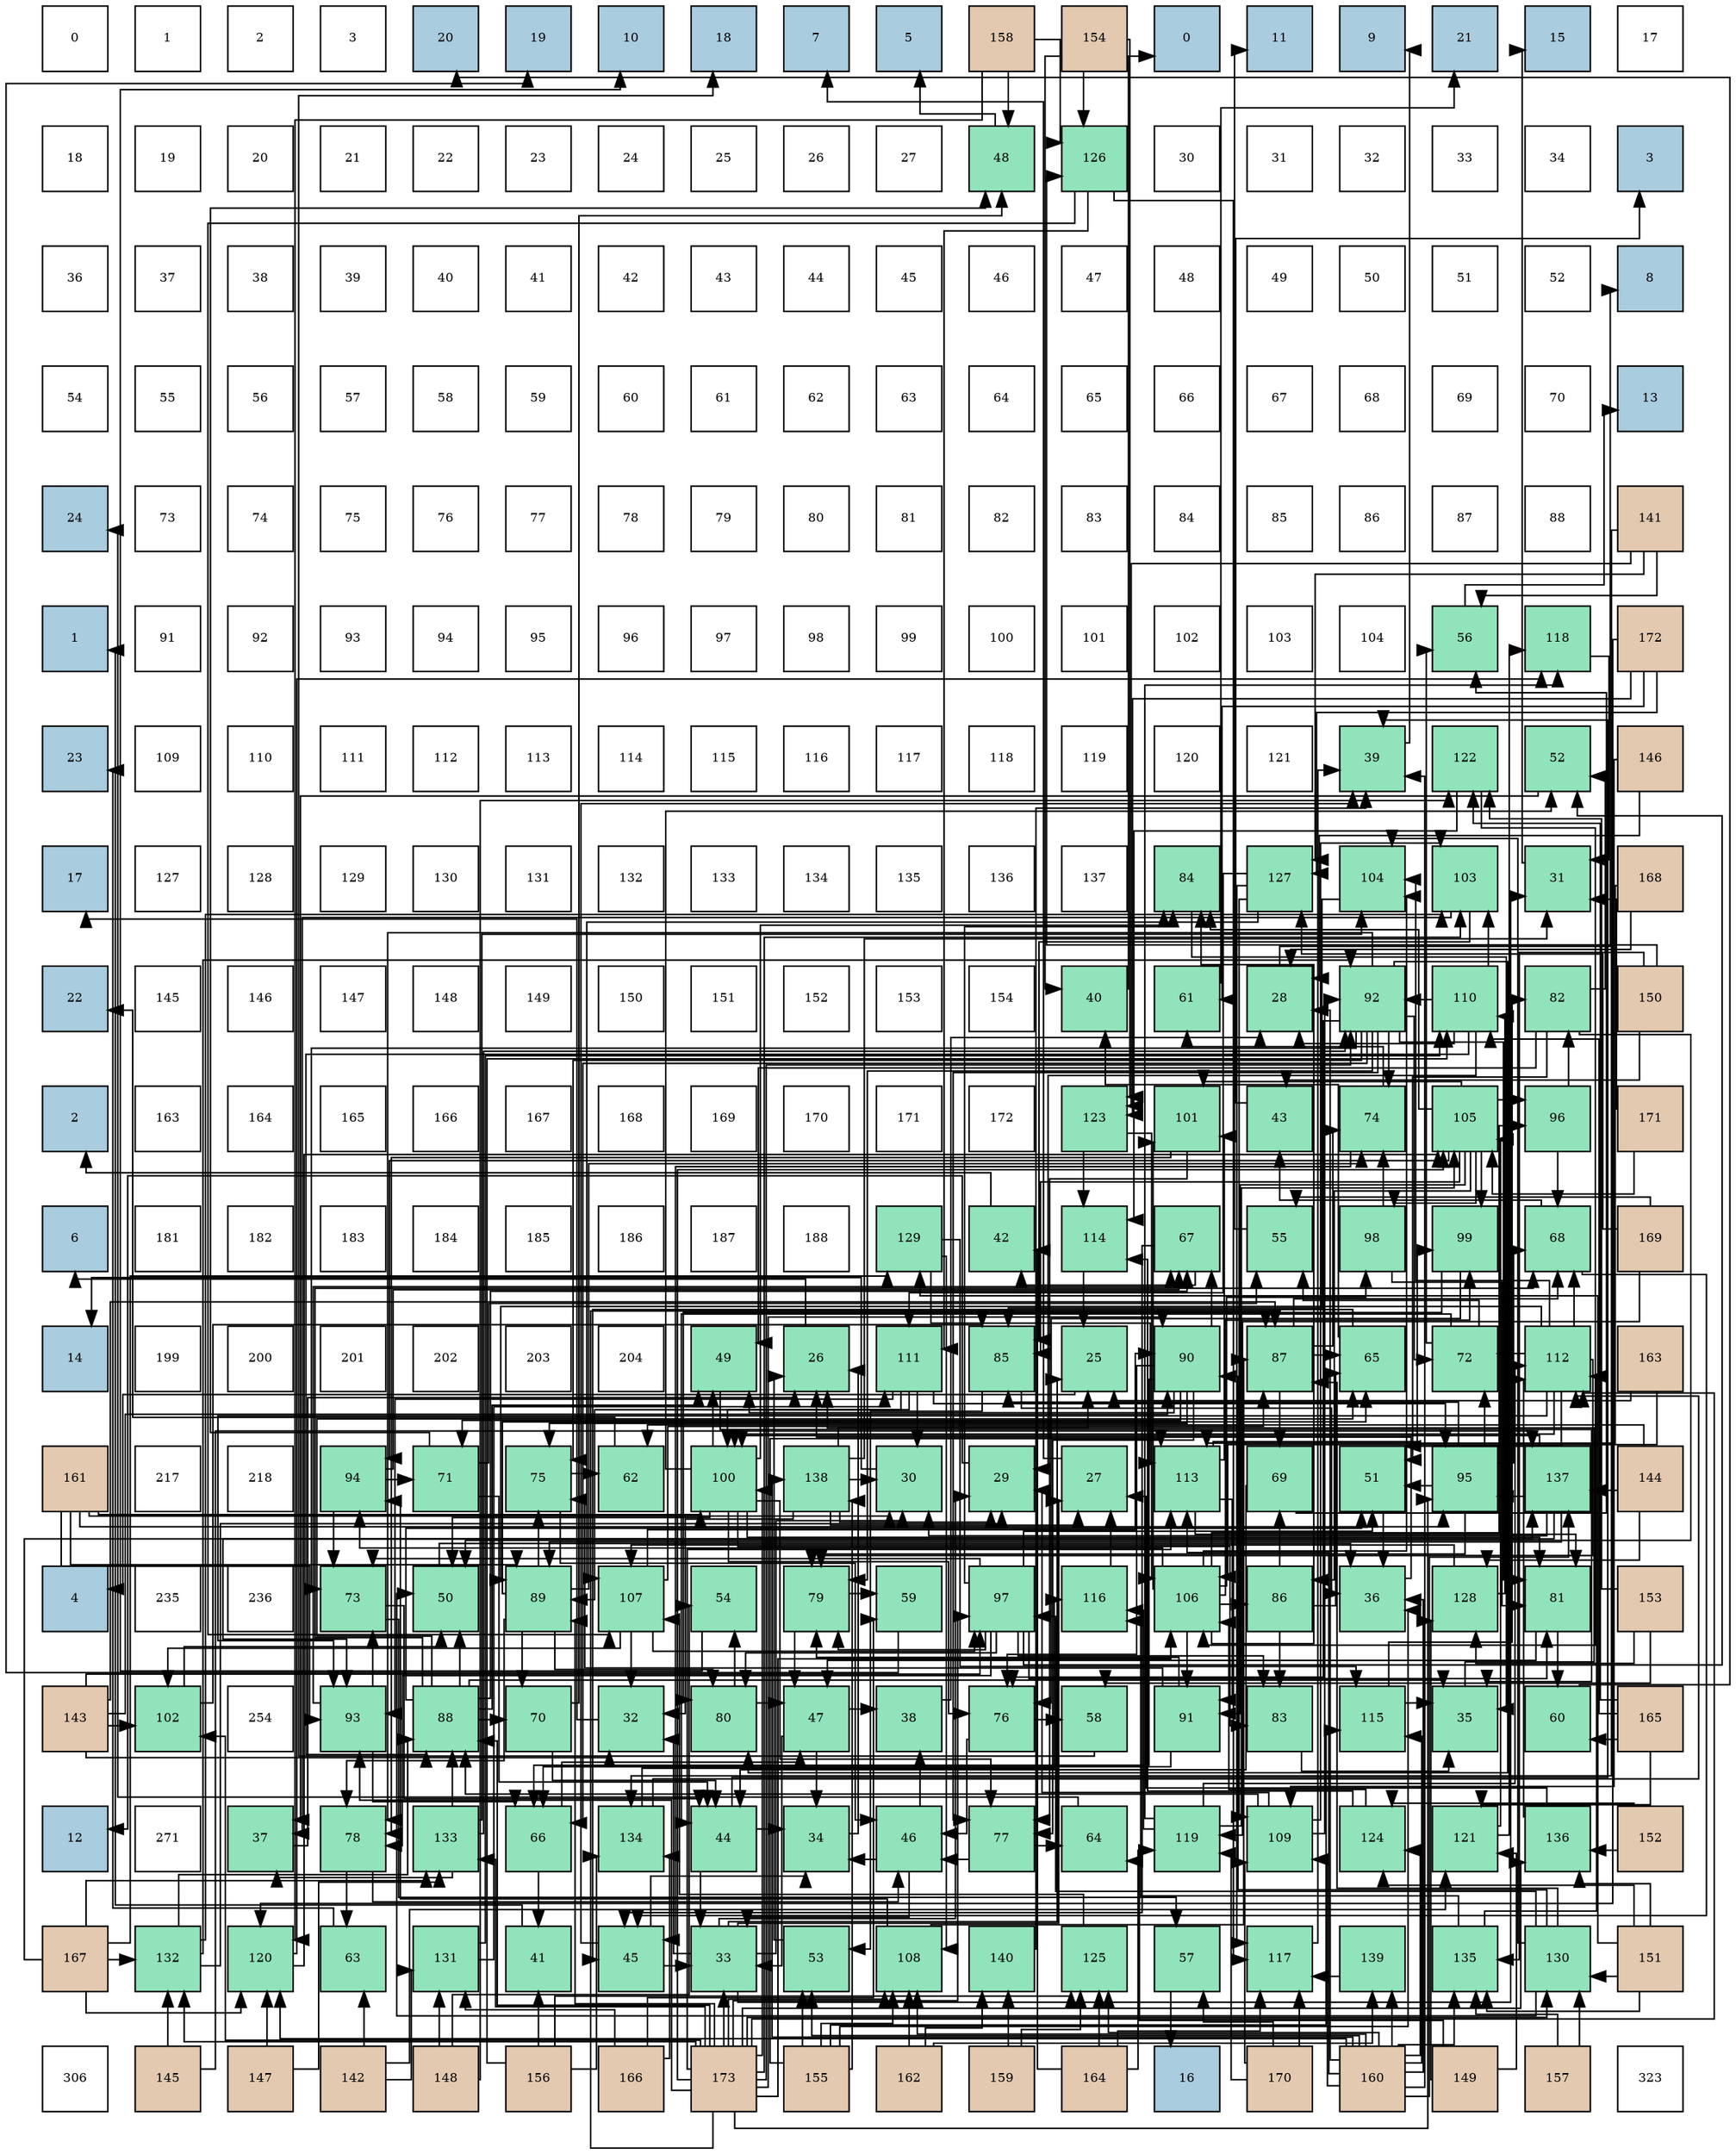digraph layout{
 rankdir=TB;
 splines=ortho;
 node [style=filled shape=square fixedsize=true width=0.6];
0[label="0", fontsize=8, fillcolor="#ffffff"];
1[label="1", fontsize=8, fillcolor="#ffffff"];
2[label="2", fontsize=8, fillcolor="#ffffff"];
3[label="3", fontsize=8, fillcolor="#ffffff"];
4[label="20", fontsize=8, fillcolor="#a9ccde"];
5[label="19", fontsize=8, fillcolor="#a9ccde"];
6[label="10", fontsize=8, fillcolor="#a9ccde"];
7[label="18", fontsize=8, fillcolor="#a9ccde"];
8[label="7", fontsize=8, fillcolor="#a9ccde"];
9[label="5", fontsize=8, fillcolor="#a9ccde"];
10[label="158", fontsize=8, fillcolor="#e3c9af"];
11[label="154", fontsize=8, fillcolor="#e3c9af"];
12[label="0", fontsize=8, fillcolor="#a9ccde"];
13[label="11", fontsize=8, fillcolor="#a9ccde"];
14[label="9", fontsize=8, fillcolor="#a9ccde"];
15[label="21", fontsize=8, fillcolor="#a9ccde"];
16[label="15", fontsize=8, fillcolor="#a9ccde"];
17[label="17", fontsize=8, fillcolor="#ffffff"];
18[label="18", fontsize=8, fillcolor="#ffffff"];
19[label="19", fontsize=8, fillcolor="#ffffff"];
20[label="20", fontsize=8, fillcolor="#ffffff"];
21[label="21", fontsize=8, fillcolor="#ffffff"];
22[label="22", fontsize=8, fillcolor="#ffffff"];
23[label="23", fontsize=8, fillcolor="#ffffff"];
24[label="24", fontsize=8, fillcolor="#ffffff"];
25[label="25", fontsize=8, fillcolor="#ffffff"];
26[label="26", fontsize=8, fillcolor="#ffffff"];
27[label="27", fontsize=8, fillcolor="#ffffff"];
28[label="48", fontsize=8, fillcolor="#91e3bb"];
29[label="126", fontsize=8, fillcolor="#91e3bb"];
30[label="30", fontsize=8, fillcolor="#ffffff"];
31[label="31", fontsize=8, fillcolor="#ffffff"];
32[label="32", fontsize=8, fillcolor="#ffffff"];
33[label="33", fontsize=8, fillcolor="#ffffff"];
34[label="34", fontsize=8, fillcolor="#ffffff"];
35[label="3", fontsize=8, fillcolor="#a9ccde"];
36[label="36", fontsize=8, fillcolor="#ffffff"];
37[label="37", fontsize=8, fillcolor="#ffffff"];
38[label="38", fontsize=8, fillcolor="#ffffff"];
39[label="39", fontsize=8, fillcolor="#ffffff"];
40[label="40", fontsize=8, fillcolor="#ffffff"];
41[label="41", fontsize=8, fillcolor="#ffffff"];
42[label="42", fontsize=8, fillcolor="#ffffff"];
43[label="43", fontsize=8, fillcolor="#ffffff"];
44[label="44", fontsize=8, fillcolor="#ffffff"];
45[label="45", fontsize=8, fillcolor="#ffffff"];
46[label="46", fontsize=8, fillcolor="#ffffff"];
47[label="47", fontsize=8, fillcolor="#ffffff"];
48[label="48", fontsize=8, fillcolor="#ffffff"];
49[label="49", fontsize=8, fillcolor="#ffffff"];
50[label="50", fontsize=8, fillcolor="#ffffff"];
51[label="51", fontsize=8, fillcolor="#ffffff"];
52[label="52", fontsize=8, fillcolor="#ffffff"];
53[label="8", fontsize=8, fillcolor="#a9ccde"];
54[label="54", fontsize=8, fillcolor="#ffffff"];
55[label="55", fontsize=8, fillcolor="#ffffff"];
56[label="56", fontsize=8, fillcolor="#ffffff"];
57[label="57", fontsize=8, fillcolor="#ffffff"];
58[label="58", fontsize=8, fillcolor="#ffffff"];
59[label="59", fontsize=8, fillcolor="#ffffff"];
60[label="60", fontsize=8, fillcolor="#ffffff"];
61[label="61", fontsize=8, fillcolor="#ffffff"];
62[label="62", fontsize=8, fillcolor="#ffffff"];
63[label="63", fontsize=8, fillcolor="#ffffff"];
64[label="64", fontsize=8, fillcolor="#ffffff"];
65[label="65", fontsize=8, fillcolor="#ffffff"];
66[label="66", fontsize=8, fillcolor="#ffffff"];
67[label="67", fontsize=8, fillcolor="#ffffff"];
68[label="68", fontsize=8, fillcolor="#ffffff"];
69[label="69", fontsize=8, fillcolor="#ffffff"];
70[label="70", fontsize=8, fillcolor="#ffffff"];
71[label="13", fontsize=8, fillcolor="#a9ccde"];
72[label="24", fontsize=8, fillcolor="#a9ccde"];
73[label="73", fontsize=8, fillcolor="#ffffff"];
74[label="74", fontsize=8, fillcolor="#ffffff"];
75[label="75", fontsize=8, fillcolor="#ffffff"];
76[label="76", fontsize=8, fillcolor="#ffffff"];
77[label="77", fontsize=8, fillcolor="#ffffff"];
78[label="78", fontsize=8, fillcolor="#ffffff"];
79[label="79", fontsize=8, fillcolor="#ffffff"];
80[label="80", fontsize=8, fillcolor="#ffffff"];
81[label="81", fontsize=8, fillcolor="#ffffff"];
82[label="82", fontsize=8, fillcolor="#ffffff"];
83[label="83", fontsize=8, fillcolor="#ffffff"];
84[label="84", fontsize=8, fillcolor="#ffffff"];
85[label="85", fontsize=8, fillcolor="#ffffff"];
86[label="86", fontsize=8, fillcolor="#ffffff"];
87[label="87", fontsize=8, fillcolor="#ffffff"];
88[label="88", fontsize=8, fillcolor="#ffffff"];
89[label="141", fontsize=8, fillcolor="#e3c9af"];
90[label="1", fontsize=8, fillcolor="#a9ccde"];
91[label="91", fontsize=8, fillcolor="#ffffff"];
92[label="92", fontsize=8, fillcolor="#ffffff"];
93[label="93", fontsize=8, fillcolor="#ffffff"];
94[label="94", fontsize=8, fillcolor="#ffffff"];
95[label="95", fontsize=8, fillcolor="#ffffff"];
96[label="96", fontsize=8, fillcolor="#ffffff"];
97[label="97", fontsize=8, fillcolor="#ffffff"];
98[label="98", fontsize=8, fillcolor="#ffffff"];
99[label="99", fontsize=8, fillcolor="#ffffff"];
100[label="100", fontsize=8, fillcolor="#ffffff"];
101[label="101", fontsize=8, fillcolor="#ffffff"];
102[label="102", fontsize=8, fillcolor="#ffffff"];
103[label="103", fontsize=8, fillcolor="#ffffff"];
104[label="104", fontsize=8, fillcolor="#ffffff"];
105[label="56", fontsize=8, fillcolor="#91e3bb"];
106[label="118", fontsize=8, fillcolor="#91e3bb"];
107[label="172", fontsize=8, fillcolor="#e3c9af"];
108[label="23", fontsize=8, fillcolor="#a9ccde"];
109[label="109", fontsize=8, fillcolor="#ffffff"];
110[label="110", fontsize=8, fillcolor="#ffffff"];
111[label="111", fontsize=8, fillcolor="#ffffff"];
112[label="112", fontsize=8, fillcolor="#ffffff"];
113[label="113", fontsize=8, fillcolor="#ffffff"];
114[label="114", fontsize=8, fillcolor="#ffffff"];
115[label="115", fontsize=8, fillcolor="#ffffff"];
116[label="116", fontsize=8, fillcolor="#ffffff"];
117[label="117", fontsize=8, fillcolor="#ffffff"];
118[label="118", fontsize=8, fillcolor="#ffffff"];
119[label="119", fontsize=8, fillcolor="#ffffff"];
120[label="120", fontsize=8, fillcolor="#ffffff"];
121[label="121", fontsize=8, fillcolor="#ffffff"];
122[label="39", fontsize=8, fillcolor="#91e3bb"];
123[label="122", fontsize=8, fillcolor="#91e3bb"];
124[label="52", fontsize=8, fillcolor="#91e3bb"];
125[label="146", fontsize=8, fillcolor="#e3c9af"];
126[label="17", fontsize=8, fillcolor="#a9ccde"];
127[label="127", fontsize=8, fillcolor="#ffffff"];
128[label="128", fontsize=8, fillcolor="#ffffff"];
129[label="129", fontsize=8, fillcolor="#ffffff"];
130[label="130", fontsize=8, fillcolor="#ffffff"];
131[label="131", fontsize=8, fillcolor="#ffffff"];
132[label="132", fontsize=8, fillcolor="#ffffff"];
133[label="133", fontsize=8, fillcolor="#ffffff"];
134[label="134", fontsize=8, fillcolor="#ffffff"];
135[label="135", fontsize=8, fillcolor="#ffffff"];
136[label="136", fontsize=8, fillcolor="#ffffff"];
137[label="137", fontsize=8, fillcolor="#ffffff"];
138[label="84", fontsize=8, fillcolor="#91e3bb"];
139[label="127", fontsize=8, fillcolor="#91e3bb"];
140[label="104", fontsize=8, fillcolor="#91e3bb"];
141[label="103", fontsize=8, fillcolor="#91e3bb"];
142[label="31", fontsize=8, fillcolor="#91e3bb"];
143[label="168", fontsize=8, fillcolor="#e3c9af"];
144[label="22", fontsize=8, fillcolor="#a9ccde"];
145[label="145", fontsize=8, fillcolor="#ffffff"];
146[label="146", fontsize=8, fillcolor="#ffffff"];
147[label="147", fontsize=8, fillcolor="#ffffff"];
148[label="148", fontsize=8, fillcolor="#ffffff"];
149[label="149", fontsize=8, fillcolor="#ffffff"];
150[label="150", fontsize=8, fillcolor="#ffffff"];
151[label="151", fontsize=8, fillcolor="#ffffff"];
152[label="152", fontsize=8, fillcolor="#ffffff"];
153[label="153", fontsize=8, fillcolor="#ffffff"];
154[label="154", fontsize=8, fillcolor="#ffffff"];
155[label="40", fontsize=8, fillcolor="#91e3bb"];
156[label="61", fontsize=8, fillcolor="#91e3bb"];
157[label="28", fontsize=8, fillcolor="#91e3bb"];
158[label="92", fontsize=8, fillcolor="#91e3bb"];
159[label="110", fontsize=8, fillcolor="#91e3bb"];
160[label="82", fontsize=8, fillcolor="#91e3bb"];
161[label="150", fontsize=8, fillcolor="#e3c9af"];
162[label="2", fontsize=8, fillcolor="#a9ccde"];
163[label="163", fontsize=8, fillcolor="#ffffff"];
164[label="164", fontsize=8, fillcolor="#ffffff"];
165[label="165", fontsize=8, fillcolor="#ffffff"];
166[label="166", fontsize=8, fillcolor="#ffffff"];
167[label="167", fontsize=8, fillcolor="#ffffff"];
168[label="168", fontsize=8, fillcolor="#ffffff"];
169[label="169", fontsize=8, fillcolor="#ffffff"];
170[label="170", fontsize=8, fillcolor="#ffffff"];
171[label="171", fontsize=8, fillcolor="#ffffff"];
172[label="172", fontsize=8, fillcolor="#ffffff"];
173[label="123", fontsize=8, fillcolor="#91e3bb"];
174[label="101", fontsize=8, fillcolor="#91e3bb"];
175[label="43", fontsize=8, fillcolor="#91e3bb"];
176[label="74", fontsize=8, fillcolor="#91e3bb"];
177[label="105", fontsize=8, fillcolor="#91e3bb"];
178[label="96", fontsize=8, fillcolor="#91e3bb"];
179[label="171", fontsize=8, fillcolor="#e3c9af"];
180[label="6", fontsize=8, fillcolor="#a9ccde"];
181[label="181", fontsize=8, fillcolor="#ffffff"];
182[label="182", fontsize=8, fillcolor="#ffffff"];
183[label="183", fontsize=8, fillcolor="#ffffff"];
184[label="184", fontsize=8, fillcolor="#ffffff"];
185[label="185", fontsize=8, fillcolor="#ffffff"];
186[label="186", fontsize=8, fillcolor="#ffffff"];
187[label="187", fontsize=8, fillcolor="#ffffff"];
188[label="188", fontsize=8, fillcolor="#ffffff"];
189[label="129", fontsize=8, fillcolor="#91e3bb"];
190[label="42", fontsize=8, fillcolor="#91e3bb"];
191[label="114", fontsize=8, fillcolor="#91e3bb"];
192[label="67", fontsize=8, fillcolor="#91e3bb"];
193[label="55", fontsize=8, fillcolor="#91e3bb"];
194[label="98", fontsize=8, fillcolor="#91e3bb"];
195[label="99", fontsize=8, fillcolor="#91e3bb"];
196[label="68", fontsize=8, fillcolor="#91e3bb"];
197[label="169", fontsize=8, fillcolor="#e3c9af"];
198[label="14", fontsize=8, fillcolor="#a9ccde"];
199[label="199", fontsize=8, fillcolor="#ffffff"];
200[label="200", fontsize=8, fillcolor="#ffffff"];
201[label="201", fontsize=8, fillcolor="#ffffff"];
202[label="202", fontsize=8, fillcolor="#ffffff"];
203[label="203", fontsize=8, fillcolor="#ffffff"];
204[label="204", fontsize=8, fillcolor="#ffffff"];
205[label="49", fontsize=8, fillcolor="#91e3bb"];
206[label="26", fontsize=8, fillcolor="#91e3bb"];
207[label="111", fontsize=8, fillcolor="#91e3bb"];
208[label="85", fontsize=8, fillcolor="#91e3bb"];
209[label="25", fontsize=8, fillcolor="#91e3bb"];
210[label="90", fontsize=8, fillcolor="#91e3bb"];
211[label="87", fontsize=8, fillcolor="#91e3bb"];
212[label="65", fontsize=8, fillcolor="#91e3bb"];
213[label="72", fontsize=8, fillcolor="#91e3bb"];
214[label="112", fontsize=8, fillcolor="#91e3bb"];
215[label="163", fontsize=8, fillcolor="#e3c9af"];
216[label="161", fontsize=8, fillcolor="#e3c9af"];
217[label="217", fontsize=8, fillcolor="#ffffff"];
218[label="218", fontsize=8, fillcolor="#ffffff"];
219[label="94", fontsize=8, fillcolor="#91e3bb"];
220[label="71", fontsize=8, fillcolor="#91e3bb"];
221[label="75", fontsize=8, fillcolor="#91e3bb"];
222[label="62", fontsize=8, fillcolor="#91e3bb"];
223[label="100", fontsize=8, fillcolor="#91e3bb"];
224[label="138", fontsize=8, fillcolor="#91e3bb"];
225[label="30", fontsize=8, fillcolor="#91e3bb"];
226[label="29", fontsize=8, fillcolor="#91e3bb"];
227[label="27", fontsize=8, fillcolor="#91e3bb"];
228[label="113", fontsize=8, fillcolor="#91e3bb"];
229[label="69", fontsize=8, fillcolor="#91e3bb"];
230[label="51", fontsize=8, fillcolor="#91e3bb"];
231[label="95", fontsize=8, fillcolor="#91e3bb"];
232[label="137", fontsize=8, fillcolor="#91e3bb"];
233[label="144", fontsize=8, fillcolor="#e3c9af"];
234[label="4", fontsize=8, fillcolor="#a9ccde"];
235[label="235", fontsize=8, fillcolor="#ffffff"];
236[label="236", fontsize=8, fillcolor="#ffffff"];
237[label="73", fontsize=8, fillcolor="#91e3bb"];
238[label="50", fontsize=8, fillcolor="#91e3bb"];
239[label="89", fontsize=8, fillcolor="#91e3bb"];
240[label="107", fontsize=8, fillcolor="#91e3bb"];
241[label="54", fontsize=8, fillcolor="#91e3bb"];
242[label="79", fontsize=8, fillcolor="#91e3bb"];
243[label="59", fontsize=8, fillcolor="#91e3bb"];
244[label="97", fontsize=8, fillcolor="#91e3bb"];
245[label="116", fontsize=8, fillcolor="#91e3bb"];
246[label="106", fontsize=8, fillcolor="#91e3bb"];
247[label="86", fontsize=8, fillcolor="#91e3bb"];
248[label="36", fontsize=8, fillcolor="#91e3bb"];
249[label="128", fontsize=8, fillcolor="#91e3bb"];
250[label="81", fontsize=8, fillcolor="#91e3bb"];
251[label="153", fontsize=8, fillcolor="#e3c9af"];
252[label="143", fontsize=8, fillcolor="#e3c9af"];
253[label="102", fontsize=8, fillcolor="#91e3bb"];
254[label="254", fontsize=8, fillcolor="#ffffff"];
255[label="93", fontsize=8, fillcolor="#91e3bb"];
256[label="88", fontsize=8, fillcolor="#91e3bb"];
257[label="70", fontsize=8, fillcolor="#91e3bb"];
258[label="32", fontsize=8, fillcolor="#91e3bb"];
259[label="80", fontsize=8, fillcolor="#91e3bb"];
260[label="47", fontsize=8, fillcolor="#91e3bb"];
261[label="38", fontsize=8, fillcolor="#91e3bb"];
262[label="76", fontsize=8, fillcolor="#91e3bb"];
263[label="58", fontsize=8, fillcolor="#91e3bb"];
264[label="91", fontsize=8, fillcolor="#91e3bb"];
265[label="83", fontsize=8, fillcolor="#91e3bb"];
266[label="115", fontsize=8, fillcolor="#91e3bb"];
267[label="35", fontsize=8, fillcolor="#91e3bb"];
268[label="60", fontsize=8, fillcolor="#91e3bb"];
269[label="165", fontsize=8, fillcolor="#e3c9af"];
270[label="12", fontsize=8, fillcolor="#a9ccde"];
271[label="271", fontsize=8, fillcolor="#ffffff"];
272[label="37", fontsize=8, fillcolor="#91e3bb"];
273[label="78", fontsize=8, fillcolor="#91e3bb"];
274[label="133", fontsize=8, fillcolor="#91e3bb"];
275[label="66", fontsize=8, fillcolor="#91e3bb"];
276[label="134", fontsize=8, fillcolor="#91e3bb"];
277[label="44", fontsize=8, fillcolor="#91e3bb"];
278[label="34", fontsize=8, fillcolor="#91e3bb"];
279[label="46", fontsize=8, fillcolor="#91e3bb"];
280[label="77", fontsize=8, fillcolor="#91e3bb"];
281[label="64", fontsize=8, fillcolor="#91e3bb"];
282[label="119", fontsize=8, fillcolor="#91e3bb"];
283[label="109", fontsize=8, fillcolor="#91e3bb"];
284[label="124", fontsize=8, fillcolor="#91e3bb"];
285[label="121", fontsize=8, fillcolor="#91e3bb"];
286[label="136", fontsize=8, fillcolor="#91e3bb"];
287[label="152", fontsize=8, fillcolor="#e3c9af"];
288[label="167", fontsize=8, fillcolor="#e3c9af"];
289[label="132", fontsize=8, fillcolor="#91e3bb"];
290[label="120", fontsize=8, fillcolor="#91e3bb"];
291[label="63", fontsize=8, fillcolor="#91e3bb"];
292[label="131", fontsize=8, fillcolor="#91e3bb"];
293[label="41", fontsize=8, fillcolor="#91e3bb"];
294[label="45", fontsize=8, fillcolor="#91e3bb"];
295[label="33", fontsize=8, fillcolor="#91e3bb"];
296[label="53", fontsize=8, fillcolor="#91e3bb"];
297[label="108", fontsize=8, fillcolor="#91e3bb"];
298[label="140", fontsize=8, fillcolor="#91e3bb"];
299[label="125", fontsize=8, fillcolor="#91e3bb"];
300[label="57", fontsize=8, fillcolor="#91e3bb"];
301[label="117", fontsize=8, fillcolor="#91e3bb"];
302[label="139", fontsize=8, fillcolor="#91e3bb"];
303[label="135", fontsize=8, fillcolor="#91e3bb"];
304[label="130", fontsize=8, fillcolor="#91e3bb"];
305[label="151", fontsize=8, fillcolor="#e3c9af"];
306[label="306", fontsize=8, fillcolor="#ffffff"];
307[label="145", fontsize=8, fillcolor="#e3c9af"];
308[label="147", fontsize=8, fillcolor="#e3c9af"];
309[label="142", fontsize=8, fillcolor="#e3c9af"];
310[label="148", fontsize=8, fillcolor="#e3c9af"];
311[label="156", fontsize=8, fillcolor="#e3c9af"];
312[label="166", fontsize=8, fillcolor="#e3c9af"];
313[label="173", fontsize=8, fillcolor="#e3c9af"];
314[label="155", fontsize=8, fillcolor="#e3c9af"];
315[label="162", fontsize=8, fillcolor="#e3c9af"];
316[label="159", fontsize=8, fillcolor="#e3c9af"];
317[label="164", fontsize=8, fillcolor="#e3c9af"];
318[label="16", fontsize=8, fillcolor="#a9ccde"];
319[label="170", fontsize=8, fillcolor="#e3c9af"];
320[label="160", fontsize=8, fillcolor="#e3c9af"];
321[label="149", fontsize=8, fillcolor="#e3c9af"];
322[label="157", fontsize=8, fillcolor="#e3c9af"];
323[label="323", fontsize=8, fillcolor="#ffffff"];
edge [constraint=false, style=vis];209 -> 234;
206 -> 180;
227 -> 8;
157 -> 53;
226 -> 270;
225 -> 198;
142 -> 16;
258 -> 126;
295 -> 209;
295 -> 227;
295 -> 226;
295 -> 225;
295 -> 142;
295 -> 258;
278 -> 206;
267 -> 206;
248 -> 206;
272 -> 206;
261 -> 157;
122 -> 14;
155 -> 12;
293 -> 90;
190 -> 162;
175 -> 35;
277 -> 295;
277 -> 278;
277 -> 122;
294 -> 295;
294 -> 278;
294 -> 122;
279 -> 295;
279 -> 278;
279 -> 261;
260 -> 295;
260 -> 278;
260 -> 261;
28 -> 9;
205 -> 267;
238 -> 248;
230 -> 248;
124 -> 272;
296 -> 206;
241 -> 6;
193 -> 13;
105 -> 71;
300 -> 318;
263 -> 7;
243 -> 5;
268 -> 4;
156 -> 15;
222 -> 144;
291 -> 108;
281 -> 72;
212 -> 155;
212 -> 294;
275 -> 293;
275 -> 260;
192 -> 190;
192 -> 294;
196 -> 175;
196 -> 294;
229 -> 277;
229 -> 105;
257 -> 277;
257 -> 28;
220 -> 277;
220 -> 28;
220 -> 193;
213 -> 277;
213 -> 193;
213 -> 105;
237 -> 277;
237 -> 300;
176 -> 294;
176 -> 156;
221 -> 279;
221 -> 222;
262 -> 279;
262 -> 263;
280 -> 279;
280 -> 281;
273 -> 279;
273 -> 291;
242 -> 260;
242 -> 243;
259 -> 260;
259 -> 241;
250 -> 260;
250 -> 268;
160 -> 205;
160 -> 238;
160 -> 230;
160 -> 124;
265 -> 267;
138 -> 267;
208 -> 248;
208 -> 296;
247 -> 212;
247 -> 229;
247 -> 265;
211 -> 212;
211 -> 196;
211 -> 229;
211 -> 176;
256 -> 267;
256 -> 205;
256 -> 238;
256 -> 230;
256 -> 212;
256 -> 192;
256 -> 196;
256 -> 257;
239 -> 212;
239 -> 257;
239 -> 176;
239 -> 221;
239 -> 273;
239 -> 259;
210 -> 205;
210 -> 275;
210 -> 192;
210 -> 220;
210 -> 221;
210 -> 262;
210 -> 280;
264 -> 275;
264 -> 221;
264 -> 242;
158 -> 275;
158 -> 213;
158 -> 237;
158 -> 176;
158 -> 221;
158 -> 262;
158 -> 280;
158 -> 273;
158 -> 242;
158 -> 259;
158 -> 250;
255 -> 275;
255 -> 192;
255 -> 237;
219 -> 192;
219 -> 220;
219 -> 237;
231 -> 230;
231 -> 196;
231 -> 213;
231 -> 242;
231 -> 208;
178 -> 196;
178 -> 160;
244 -> 230;
244 -> 124;
244 -> 237;
244 -> 273;
244 -> 242;
244 -> 259;
244 -> 250;
244 -> 265;
244 -> 138;
194 -> 176;
194 -> 250;
195 -> 262;
195 -> 259;
223 -> 205;
223 -> 238;
223 -> 124;
223 -> 262;
223 -> 280;
223 -> 250;
223 -> 265;
223 -> 138;
174 -> 280;
174 -> 273;
253 -> 238;
253 -> 208;
141 -> 272;
141 -> 208;
140 -> 208;
177 -> 138;
177 -> 208;
177 -> 247;
177 -> 264;
177 -> 219;
177 -> 178;
177 -> 194;
177 -> 195;
177 -> 174;
246 -> 138;
246 -> 247;
246 -> 264;
246 -> 219;
246 -> 178;
246 -> 194;
246 -> 195;
246 -> 174;
246 -> 140;
240 -> 258;
240 -> 211;
240 -> 210;
240 -> 244;
240 -> 253;
297 -> 211;
297 -> 219;
283 -> 226;
283 -> 256;
283 -> 158;
283 -> 141;
159 -> 157;
159 -> 226;
159 -> 256;
159 -> 158;
159 -> 141;
207 -> 225;
207 -> 239;
207 -> 255;
207 -> 231;
207 -> 223;
214 -> 230;
214 -> 196;
214 -> 213;
214 -> 242;
214 -> 239;
214 -> 255;
214 -> 223;
214 -> 140;
228 -> 250;
228 -> 264;
228 -> 195;
228 -> 174;
191 -> 209;
266 -> 267;
266 -> 160;
245 -> 227;
301 -> 122;
106 -> 142;
282 -> 177;
282 -> 214;
282 -> 245;
282 -> 106;
290 -> 177;
290 -> 106;
285 -> 177;
285 -> 106;
123 -> 246;
123 -> 191;
173 -> 246;
173 -> 191;
284 -> 246;
284 -> 191;
299 -> 240;
29 -> 240;
29 -> 207;
29 -> 301;
139 -> 240;
139 -> 283;
139 -> 207;
139 -> 301;
249 -> 240;
249 -> 159;
189 -> 297;
189 -> 228;
189 -> 266;
304 -> 238;
304 -> 211;
304 -> 210;
304 -> 244;
304 -> 140;
292 -> 159;
292 -> 207;
289 -> 226;
289 -> 256;
289 -> 158;
289 -> 141;
274 -> 272;
274 -> 256;
274 -> 158;
274 -> 140;
276 -> 214;
276 -> 245;
303 -> 214;
303 -> 245;
286 -> 227;
286 -> 214;
232 -> 225;
232 -> 239;
232 -> 255;
232 -> 231;
232 -> 223;
224 -> 209;
224 -> 227;
224 -> 226;
224 -> 225;
224 -> 142;
224 -> 258;
302 -> 301;
298 -> 122;
89 -> 105;
89 -> 173;
89 -> 139;
89 -> 276;
309 -> 291;
309 -> 285;
309 -> 292;
252 -> 258;
252 -> 211;
252 -> 210;
252 -> 244;
252 -> 253;
233 -> 222;
233 -> 249;
233 -> 232;
307 -> 289;
307 -> 232;
125 -> 157;
125 -> 283;
308 -> 290;
308 -> 274;
310 -> 241;
310 -> 123;
310 -> 292;
321 -> 281;
321 -> 285;
321 -> 249;
161 -> 175;
161 -> 29;
161 -> 303;
305 -> 284;
305 -> 189;
305 -> 304;
305 -> 303;
305 -> 286;
287 -> 284;
287 -> 286;
251 -> 263;
251 -> 123;
251 -> 249;
11 -> 155;
11 -> 173;
11 -> 29;
314 -> 248;
314 -> 296;
314 -> 297;
314 -> 228;
314 -> 266;
314 -> 224;
311 -> 293;
311 -> 159;
311 -> 299;
311 -> 276;
322 -> 304;
322 -> 303;
10 -> 28;
10 -> 290;
10 -> 29;
316 -> 299;
316 -> 298;
320 -> 157;
320 -> 248;
320 -> 122;
320 -> 296;
320 -> 297;
320 -> 283;
320 -> 228;
320 -> 266;
320 -> 290;
320 -> 284;
320 -> 299;
320 -> 303;
320 -> 232;
320 -> 224;
320 -> 302;
216 -> 225;
216 -> 239;
216 -> 255;
216 -> 231;
216 -> 223;
315 -> 297;
315 -> 302;
315 -> 298;
215 -> 209;
215 -> 246;
317 -> 190;
317 -> 301;
317 -> 282;
317 -> 299;
269 -> 268;
269 -> 159;
269 -> 285;
269 -> 123;
312 -> 243;
312 -> 292;
312 -> 276;
288 -> 290;
288 -> 189;
288 -> 289;
288 -> 274;
288 -> 232;
143 -> 157;
143 -> 228;
197 -> 193;
197 -> 282;
197 -> 139;
319 -> 300;
319 -> 283;
319 -> 301;
319 -> 282;
179 -> 142;
179 -> 177;
107 -> 156;
107 -> 290;
107 -> 173;
107 -> 139;
313 -> 295;
313 -> 211;
313 -> 256;
313 -> 239;
313 -> 210;
313 -> 158;
313 -> 255;
313 -> 231;
313 -> 244;
313 -> 223;
313 -> 253;
313 -> 141;
313 -> 177;
313 -> 246;
313 -> 297;
313 -> 214;
313 -> 228;
313 -> 304;
313 -> 289;
313 -> 274;
313 -> 286;
edge [constraint=true, style=invis];
0 -> 18 -> 36 -> 54 -> 72 -> 90 -> 108 -> 126 -> 144 -> 162 -> 180 -> 198 -> 216 -> 234 -> 252 -> 270 -> 288 -> 306;
1 -> 19 -> 37 -> 55 -> 73 -> 91 -> 109 -> 127 -> 145 -> 163 -> 181 -> 199 -> 217 -> 235 -> 253 -> 271 -> 289 -> 307;
2 -> 20 -> 38 -> 56 -> 74 -> 92 -> 110 -> 128 -> 146 -> 164 -> 182 -> 200 -> 218 -> 236 -> 254 -> 272 -> 290 -> 308;
3 -> 21 -> 39 -> 57 -> 75 -> 93 -> 111 -> 129 -> 147 -> 165 -> 183 -> 201 -> 219 -> 237 -> 255 -> 273 -> 291 -> 309;
4 -> 22 -> 40 -> 58 -> 76 -> 94 -> 112 -> 130 -> 148 -> 166 -> 184 -> 202 -> 220 -> 238 -> 256 -> 274 -> 292 -> 310;
5 -> 23 -> 41 -> 59 -> 77 -> 95 -> 113 -> 131 -> 149 -> 167 -> 185 -> 203 -> 221 -> 239 -> 257 -> 275 -> 293 -> 311;
6 -> 24 -> 42 -> 60 -> 78 -> 96 -> 114 -> 132 -> 150 -> 168 -> 186 -> 204 -> 222 -> 240 -> 258 -> 276 -> 294 -> 312;
7 -> 25 -> 43 -> 61 -> 79 -> 97 -> 115 -> 133 -> 151 -> 169 -> 187 -> 205 -> 223 -> 241 -> 259 -> 277 -> 295 -> 313;
8 -> 26 -> 44 -> 62 -> 80 -> 98 -> 116 -> 134 -> 152 -> 170 -> 188 -> 206 -> 224 -> 242 -> 260 -> 278 -> 296 -> 314;
9 -> 27 -> 45 -> 63 -> 81 -> 99 -> 117 -> 135 -> 153 -> 171 -> 189 -> 207 -> 225 -> 243 -> 261 -> 279 -> 297 -> 315;
10 -> 28 -> 46 -> 64 -> 82 -> 100 -> 118 -> 136 -> 154 -> 172 -> 190 -> 208 -> 226 -> 244 -> 262 -> 280 -> 298 -> 316;
11 -> 29 -> 47 -> 65 -> 83 -> 101 -> 119 -> 137 -> 155 -> 173 -> 191 -> 209 -> 227 -> 245 -> 263 -> 281 -> 299 -> 317;
12 -> 30 -> 48 -> 66 -> 84 -> 102 -> 120 -> 138 -> 156 -> 174 -> 192 -> 210 -> 228 -> 246 -> 264 -> 282 -> 300 -> 318;
13 -> 31 -> 49 -> 67 -> 85 -> 103 -> 121 -> 139 -> 157 -> 175 -> 193 -> 211 -> 229 -> 247 -> 265 -> 283 -> 301 -> 319;
14 -> 32 -> 50 -> 68 -> 86 -> 104 -> 122 -> 140 -> 158 -> 176 -> 194 -> 212 -> 230 -> 248 -> 266 -> 284 -> 302 -> 320;
15 -> 33 -> 51 -> 69 -> 87 -> 105 -> 123 -> 141 -> 159 -> 177 -> 195 -> 213 -> 231 -> 249 -> 267 -> 285 -> 303 -> 321;
16 -> 34 -> 52 -> 70 -> 88 -> 106 -> 124 -> 142 -> 160 -> 178 -> 196 -> 214 -> 232 -> 250 -> 268 -> 286 -> 304 -> 322;
17 -> 35 -> 53 -> 71 -> 89 -> 107 -> 125 -> 143 -> 161 -> 179 -> 197 -> 215 -> 233 -> 251 -> 269 -> 287 -> 305 -> 323;
rank = same {0 -> 1 -> 2 -> 3 -> 4 -> 5 -> 6 -> 7 -> 8 -> 9 -> 10 -> 11 -> 12 -> 13 -> 14 -> 15 -> 16 -> 17};
rank = same {18 -> 19 -> 20 -> 21 -> 22 -> 23 -> 24 -> 25 -> 26 -> 27 -> 28 -> 29 -> 30 -> 31 -> 32 -> 33 -> 34 -> 35};
rank = same {36 -> 37 -> 38 -> 39 -> 40 -> 41 -> 42 -> 43 -> 44 -> 45 -> 46 -> 47 -> 48 -> 49 -> 50 -> 51 -> 52 -> 53};
rank = same {54 -> 55 -> 56 -> 57 -> 58 -> 59 -> 60 -> 61 -> 62 -> 63 -> 64 -> 65 -> 66 -> 67 -> 68 -> 69 -> 70 -> 71};
rank = same {72 -> 73 -> 74 -> 75 -> 76 -> 77 -> 78 -> 79 -> 80 -> 81 -> 82 -> 83 -> 84 -> 85 -> 86 -> 87 -> 88 -> 89};
rank = same {90 -> 91 -> 92 -> 93 -> 94 -> 95 -> 96 -> 97 -> 98 -> 99 -> 100 -> 101 -> 102 -> 103 -> 104 -> 105 -> 106 -> 107};
rank = same {108 -> 109 -> 110 -> 111 -> 112 -> 113 -> 114 -> 115 -> 116 -> 117 -> 118 -> 119 -> 120 -> 121 -> 122 -> 123 -> 124 -> 125};
rank = same {126 -> 127 -> 128 -> 129 -> 130 -> 131 -> 132 -> 133 -> 134 -> 135 -> 136 -> 137 -> 138 -> 139 -> 140 -> 141 -> 142 -> 143};
rank = same {144 -> 145 -> 146 -> 147 -> 148 -> 149 -> 150 -> 151 -> 152 -> 153 -> 154 -> 155 -> 156 -> 157 -> 158 -> 159 -> 160 -> 161};
rank = same {162 -> 163 -> 164 -> 165 -> 166 -> 167 -> 168 -> 169 -> 170 -> 171 -> 172 -> 173 -> 174 -> 175 -> 176 -> 177 -> 178 -> 179};
rank = same {180 -> 181 -> 182 -> 183 -> 184 -> 185 -> 186 -> 187 -> 188 -> 189 -> 190 -> 191 -> 192 -> 193 -> 194 -> 195 -> 196 -> 197};
rank = same {198 -> 199 -> 200 -> 201 -> 202 -> 203 -> 204 -> 205 -> 206 -> 207 -> 208 -> 209 -> 210 -> 211 -> 212 -> 213 -> 214 -> 215};
rank = same {216 -> 217 -> 218 -> 219 -> 220 -> 221 -> 222 -> 223 -> 224 -> 225 -> 226 -> 227 -> 228 -> 229 -> 230 -> 231 -> 232 -> 233};
rank = same {234 -> 235 -> 236 -> 237 -> 238 -> 239 -> 240 -> 241 -> 242 -> 243 -> 244 -> 245 -> 246 -> 247 -> 248 -> 249 -> 250 -> 251};
rank = same {252 -> 253 -> 254 -> 255 -> 256 -> 257 -> 258 -> 259 -> 260 -> 261 -> 262 -> 263 -> 264 -> 265 -> 266 -> 267 -> 268 -> 269};
rank = same {270 -> 271 -> 272 -> 273 -> 274 -> 275 -> 276 -> 277 -> 278 -> 279 -> 280 -> 281 -> 282 -> 283 -> 284 -> 285 -> 286 -> 287};
rank = same {288 -> 289 -> 290 -> 291 -> 292 -> 293 -> 294 -> 295 -> 296 -> 297 -> 298 -> 299 -> 300 -> 301 -> 302 -> 303 -> 304 -> 305};
rank = same {306 -> 307 -> 308 -> 309 -> 310 -> 311 -> 312 -> 313 -> 314 -> 315 -> 316 -> 317 -> 318 -> 319 -> 320 -> 321 -> 322 -> 323};
}